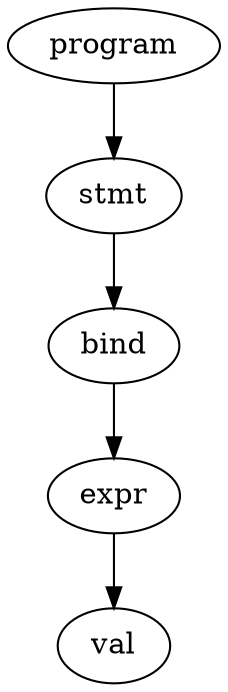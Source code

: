digraph tree {
1 [label=program];
1 -> 2;
2 [label=stmt];
2 -> 3;
3 [label=bind];
3 -> 4;
4 [label=expr];
4 -> 5;
5 [label=val];
}
